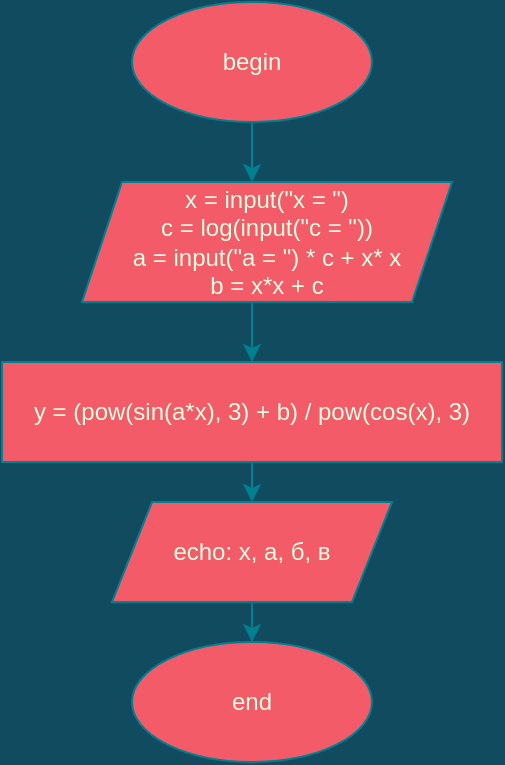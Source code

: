 <mxfile version="14.3.2" type="github">
  <diagram id="2Nb7-5ueSDocw2IOm7PU" name="Page-1">
    <mxGraphModel dx="723" dy="333" grid="1" gridSize="10" guides="1" tooltips="1" connect="1" arrows="1" fold="1" page="1" pageScale="1" pageWidth="827" pageHeight="1169" background="#114B5F" math="0" shadow="0">
      <root>
        <mxCell id="0" />
        <mxCell id="1" parent="0" />
        <mxCell id="I0iaSDf5DDnpHiyaoprC-7" value="" style="edgeStyle=orthogonalEdgeStyle;rounded=0;orthogonalLoop=1;jettySize=auto;html=1;strokeColor=#028090;fontColor=#E4FDE1;labelBackgroundColor=#114B5F;" edge="1" parent="1" source="I0iaSDf5DDnpHiyaoprC-1" target="I0iaSDf5DDnpHiyaoprC-6">
          <mxGeometry relative="1" as="geometry">
            <Array as="points">
              <mxPoint x="320" y="100" />
              <mxPoint x="320" y="100" />
            </Array>
          </mxGeometry>
        </mxCell>
        <mxCell id="I0iaSDf5DDnpHiyaoprC-1" value="&lt;font style=&quot;vertical-align: inherit&quot;&gt;&lt;font style=&quot;vertical-align: inherit&quot;&gt;&lt;font style=&quot;vertical-align: inherit&quot;&gt;&lt;font style=&quot;vertical-align: inherit&quot;&gt;begin&lt;/font&gt;&lt;/font&gt;&lt;/font&gt;&lt;/font&gt;" style="ellipse;whiteSpace=wrap;html=1;fillColor=#F45B69;strokeColor=#028090;fontColor=#E4FDE1;" vertex="1" parent="1">
          <mxGeometry x="260" y="10" width="120" height="60" as="geometry" />
        </mxCell>
        <mxCell id="I0iaSDf5DDnpHiyaoprC-11" style="edgeStyle=orthogonalEdgeStyle;rounded=0;orthogonalLoop=1;jettySize=auto;html=1;exitX=0.5;exitY=1;exitDx=0;exitDy=0;strokeColor=#028090;fontColor=#E4FDE1;labelBackgroundColor=#114B5F;" edge="1" parent="1" source="I0iaSDf5DDnpHiyaoprC-6" target="I0iaSDf5DDnpHiyaoprC-10">
          <mxGeometry relative="1" as="geometry">
            <Array as="points">
              <mxPoint x="320" y="170" />
              <mxPoint x="320" y="170" />
            </Array>
          </mxGeometry>
        </mxCell>
        <mxCell id="I0iaSDf5DDnpHiyaoprC-6" value="&lt;div&gt;x = input(&quot;x = &quot;)&lt;/div&gt;&lt;div&gt;c = log(input(&quot;c = &quot;))&lt;/div&gt;&lt;div&gt;a = input(&quot;a = &quot;) * c + x* x&lt;/div&gt;&lt;div&gt;b = x*x + c&lt;/div&gt;" style="shape=parallelogram;perimeter=parallelogramPerimeter;whiteSpace=wrap;html=1;fixedSize=1;fillColor=#F45B69;strokeColor=#028090;fontColor=#E4FDE1;" vertex="1" parent="1">
          <mxGeometry x="235" y="100" width="185" height="60" as="geometry" />
        </mxCell>
        <mxCell id="I0iaSDf5DDnpHiyaoprC-8" value="" style="edgeStyle=orthogonalEdgeStyle;rounded=0;orthogonalLoop=1;jettySize=auto;html=1;exitX=0.5;exitY=1;exitDx=0;exitDy=0;strokeColor=#028090;fontColor=#E4FDE1;labelBackgroundColor=#114B5F;" edge="1" parent="1" target="I0iaSDf5DDnpHiyaoprC-9" source="I0iaSDf5DDnpHiyaoprC-10">
          <mxGeometry relative="1" as="geometry">
            <mxPoint x="610" y="160" as="sourcePoint" />
            <Array as="points">
              <mxPoint x="320" y="220" />
            </Array>
          </mxGeometry>
        </mxCell>
        <mxCell id="I0iaSDf5DDnpHiyaoprC-13" style="edgeStyle=orthogonalEdgeStyle;rounded=0;orthogonalLoop=1;jettySize=auto;html=1;exitX=0.5;exitY=1;exitDx=0;exitDy=0;entryX=0.5;entryY=0;entryDx=0;entryDy=0;strokeColor=#028090;fontColor=#E4FDE1;labelBackgroundColor=#114B5F;" edge="1" parent="1" source="I0iaSDf5DDnpHiyaoprC-9" target="I0iaSDf5DDnpHiyaoprC-12">
          <mxGeometry relative="1" as="geometry" />
        </mxCell>
        <mxCell id="I0iaSDf5DDnpHiyaoprC-9" value="&lt;font style=&quot;vertical-align: inherit&quot;&gt;&lt;font style=&quot;vertical-align: inherit&quot;&gt;&lt;font style=&quot;vertical-align: inherit&quot;&gt;&lt;font style=&quot;vertical-align: inherit&quot;&gt;echo: х, а, б, в&lt;/font&gt;&lt;/font&gt;&lt;/font&gt;&lt;/font&gt;" style="shape=parallelogram;perimeter=parallelogramPerimeter;whiteSpace=wrap;html=1;fixedSize=1;fillColor=#F45B69;strokeColor=#028090;fontColor=#E4FDE1;" vertex="1" parent="1">
          <mxGeometry x="250" y="260" width="140" height="50" as="geometry" />
        </mxCell>
        <mxCell id="I0iaSDf5DDnpHiyaoprC-10" value="y = (pow(sin(a*x), 3) + b) / pow(cos(x), 3)" style="rounded=0;whiteSpace=wrap;html=1;fillColor=#F45B69;strokeColor=#028090;fontColor=#E4FDE1;" vertex="1" parent="1">
          <mxGeometry x="195" y="190" width="250" height="50" as="geometry" />
        </mxCell>
        <mxCell id="I0iaSDf5DDnpHiyaoprC-12" value="&lt;font style=&quot;vertical-align: inherit&quot;&gt;&lt;font style=&quot;vertical-align: inherit&quot;&gt;&lt;font style=&quot;vertical-align: inherit&quot;&gt;&lt;font style=&quot;vertical-align: inherit&quot;&gt;end&lt;/font&gt;&lt;/font&gt;&lt;/font&gt;&lt;/font&gt;" style="ellipse;whiteSpace=wrap;html=1;fillColor=#F45B69;strokeColor=#028090;fontColor=#E4FDE1;" vertex="1" parent="1">
          <mxGeometry x="260" y="330" width="120" height="60" as="geometry" />
        </mxCell>
      </root>
    </mxGraphModel>
  </diagram>
</mxfile>
